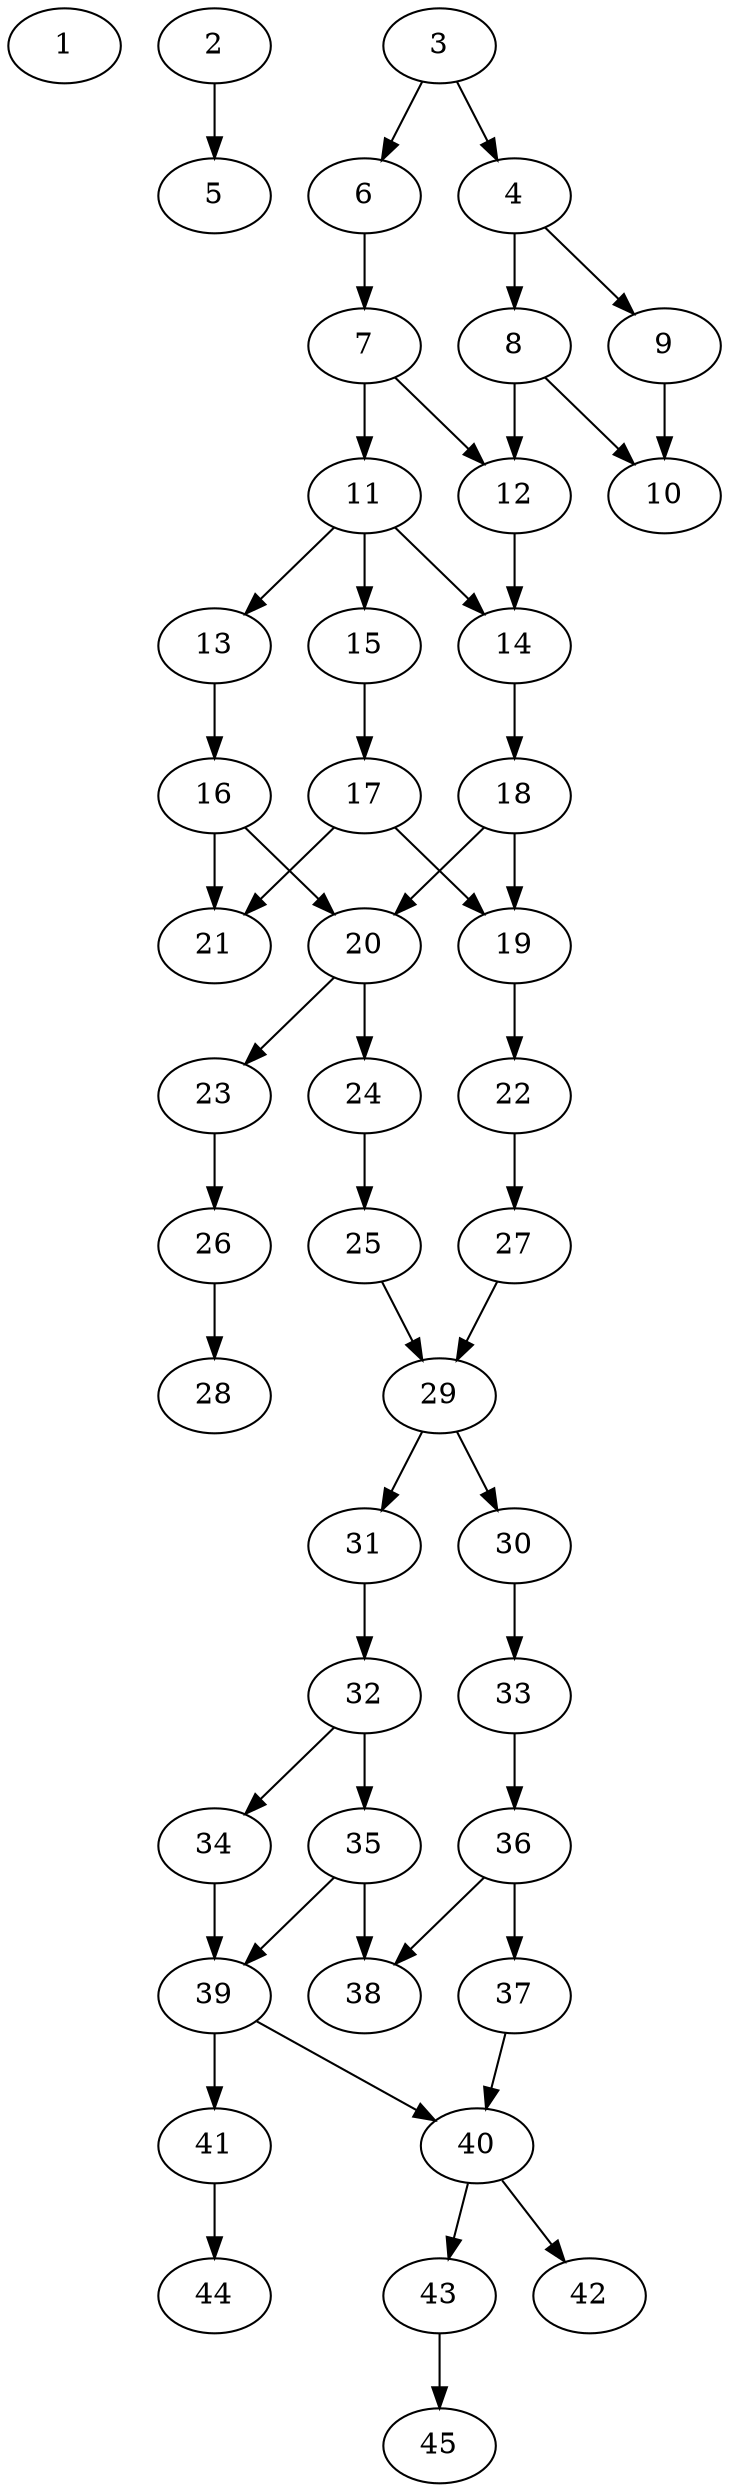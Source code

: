 // DAG automatically generated by daggen at Thu Oct  3 14:07:25 2019
// ./daggen --dot -n 45 --ccr 0.3 --fat 0.3 --regular 0.9 --density 0.5 --mindata 5242880 --maxdata 52428800 
digraph G {
  1 [size="41652907", alpha="0.10", expect_size="12495872"] 
  2 [size="33112747", alpha="0.06", expect_size="9933824"] 
  2 -> 5 [size ="9933824"]
  3 [size="171182080", alpha="0.09", expect_size="51354624"] 
  3 -> 4 [size ="51354624"]
  3 -> 6 [size ="51354624"]
  4 [size="118794240", alpha="0.18", expect_size="35638272"] 
  4 -> 8 [size ="35638272"]
  4 -> 9 [size ="35638272"]
  5 [size="141656747", alpha="0.11", expect_size="42497024"] 
  6 [size="96877227", alpha="0.03", expect_size="29063168"] 
  6 -> 7 [size ="29063168"]
  7 [size="63761067", alpha="0.15", expect_size="19128320"] 
  7 -> 11 [size ="19128320"]
  7 -> 12 [size ="19128320"]
  8 [size="36051627", alpha="0.18", expect_size="10815488"] 
  8 -> 10 [size ="10815488"]
  8 -> 12 [size ="10815488"]
  9 [size="90757120", alpha="0.10", expect_size="27227136"] 
  9 -> 10 [size ="27227136"]
  10 [size="22343680", alpha="0.03", expect_size="6703104"] 
  11 [size="133007360", alpha="0.20", expect_size="39902208"] 
  11 -> 13 [size ="39902208"]
  11 -> 14 [size ="39902208"]
  11 -> 15 [size ="39902208"]
  12 [size="51927040", alpha="0.03", expect_size="15578112"] 
  12 -> 14 [size ="15578112"]
  13 [size="99945813", alpha="0.05", expect_size="29983744"] 
  13 -> 16 [size ="29983744"]
  14 [size="173892267", alpha="0.18", expect_size="52167680"] 
  14 -> 18 [size ="52167680"]
  15 [size="156204373", alpha="0.08", expect_size="46861312"] 
  15 -> 17 [size ="46861312"]
  16 [size="85162667", alpha="0.12", expect_size="25548800"] 
  16 -> 20 [size ="25548800"]
  16 -> 21 [size ="25548800"]
  17 [size="106291200", alpha="0.09", expect_size="31887360"] 
  17 -> 19 [size ="31887360"]
  17 -> 21 [size ="31887360"]
  18 [size="69966507", alpha="0.02", expect_size="20989952"] 
  18 -> 19 [size ="20989952"]
  18 -> 20 [size ="20989952"]
  19 [size="50954240", alpha="0.15", expect_size="15286272"] 
  19 -> 22 [size ="15286272"]
  20 [size="131717120", alpha="0.09", expect_size="39515136"] 
  20 -> 23 [size ="39515136"]
  20 -> 24 [size ="39515136"]
  21 [size="153378133", alpha="0.06", expect_size="46013440"] 
  22 [size="151637333", alpha="0.05", expect_size="45491200"] 
  22 -> 27 [size ="45491200"]
  23 [size="20520960", alpha="0.03", expect_size="6156288"] 
  23 -> 26 [size ="6156288"]
  24 [size="59760640", alpha="0.15", expect_size="17928192"] 
  24 -> 25 [size ="17928192"]
  25 [size="46701227", alpha="0.02", expect_size="14010368"] 
  25 -> 29 [size ="14010368"]
  26 [size="109206187", alpha="0.19", expect_size="32761856"] 
  26 -> 28 [size ="32761856"]
  27 [size="45370027", alpha="0.03", expect_size="13611008"] 
  27 -> 29 [size ="13611008"]
  28 [size="119210667", alpha="0.08", expect_size="35763200"] 
  29 [size="131880960", alpha="0.03", expect_size="39564288"] 
  29 -> 30 [size ="39564288"]
  29 -> 31 [size ="39564288"]
  30 [size="92682240", alpha="0.19", expect_size="27804672"] 
  30 -> 33 [size ="27804672"]
  31 [size="163013973", alpha="0.09", expect_size="48904192"] 
  31 -> 32 [size ="48904192"]
  32 [size="52480000", alpha="0.03", expect_size="15744000"] 
  32 -> 34 [size ="15744000"]
  32 -> 35 [size ="15744000"]
  33 [size="91286187", alpha="0.08", expect_size="27385856"] 
  33 -> 36 [size ="27385856"]
  34 [size="118572373", alpha="0.13", expect_size="35571712"] 
  34 -> 39 [size ="35571712"]
  35 [size="78366720", alpha="0.16", expect_size="23510016"] 
  35 -> 38 [size ="23510016"]
  35 -> 39 [size ="23510016"]
  36 [size="94853120", alpha="0.07", expect_size="28455936"] 
  36 -> 37 [size ="28455936"]
  36 -> 38 [size ="28455936"]
  37 [size="90149547", alpha="0.09", expect_size="27044864"] 
  37 -> 40 [size ="27044864"]
  38 [size="110544213", alpha="0.19", expect_size="33163264"] 
  39 [size="174609067", alpha="0.12", expect_size="52382720"] 
  39 -> 40 [size ="52382720"]
  39 -> 41 [size ="52382720"]
  40 [size="41062400", alpha="0.20", expect_size="12318720"] 
  40 -> 42 [size ="12318720"]
  40 -> 43 [size ="12318720"]
  41 [size="29341013", alpha="0.05", expect_size="8802304"] 
  41 -> 44 [size ="8802304"]
  42 [size="97693013", alpha="0.07", expect_size="29307904"] 
  43 [size="123282773", alpha="0.10", expect_size="36984832"] 
  43 -> 45 [size ="36984832"]
  44 [size="31296853", alpha="0.18", expect_size="9389056"] 
  45 [size="135434240", alpha="0.10", expect_size="40630272"] 
}

